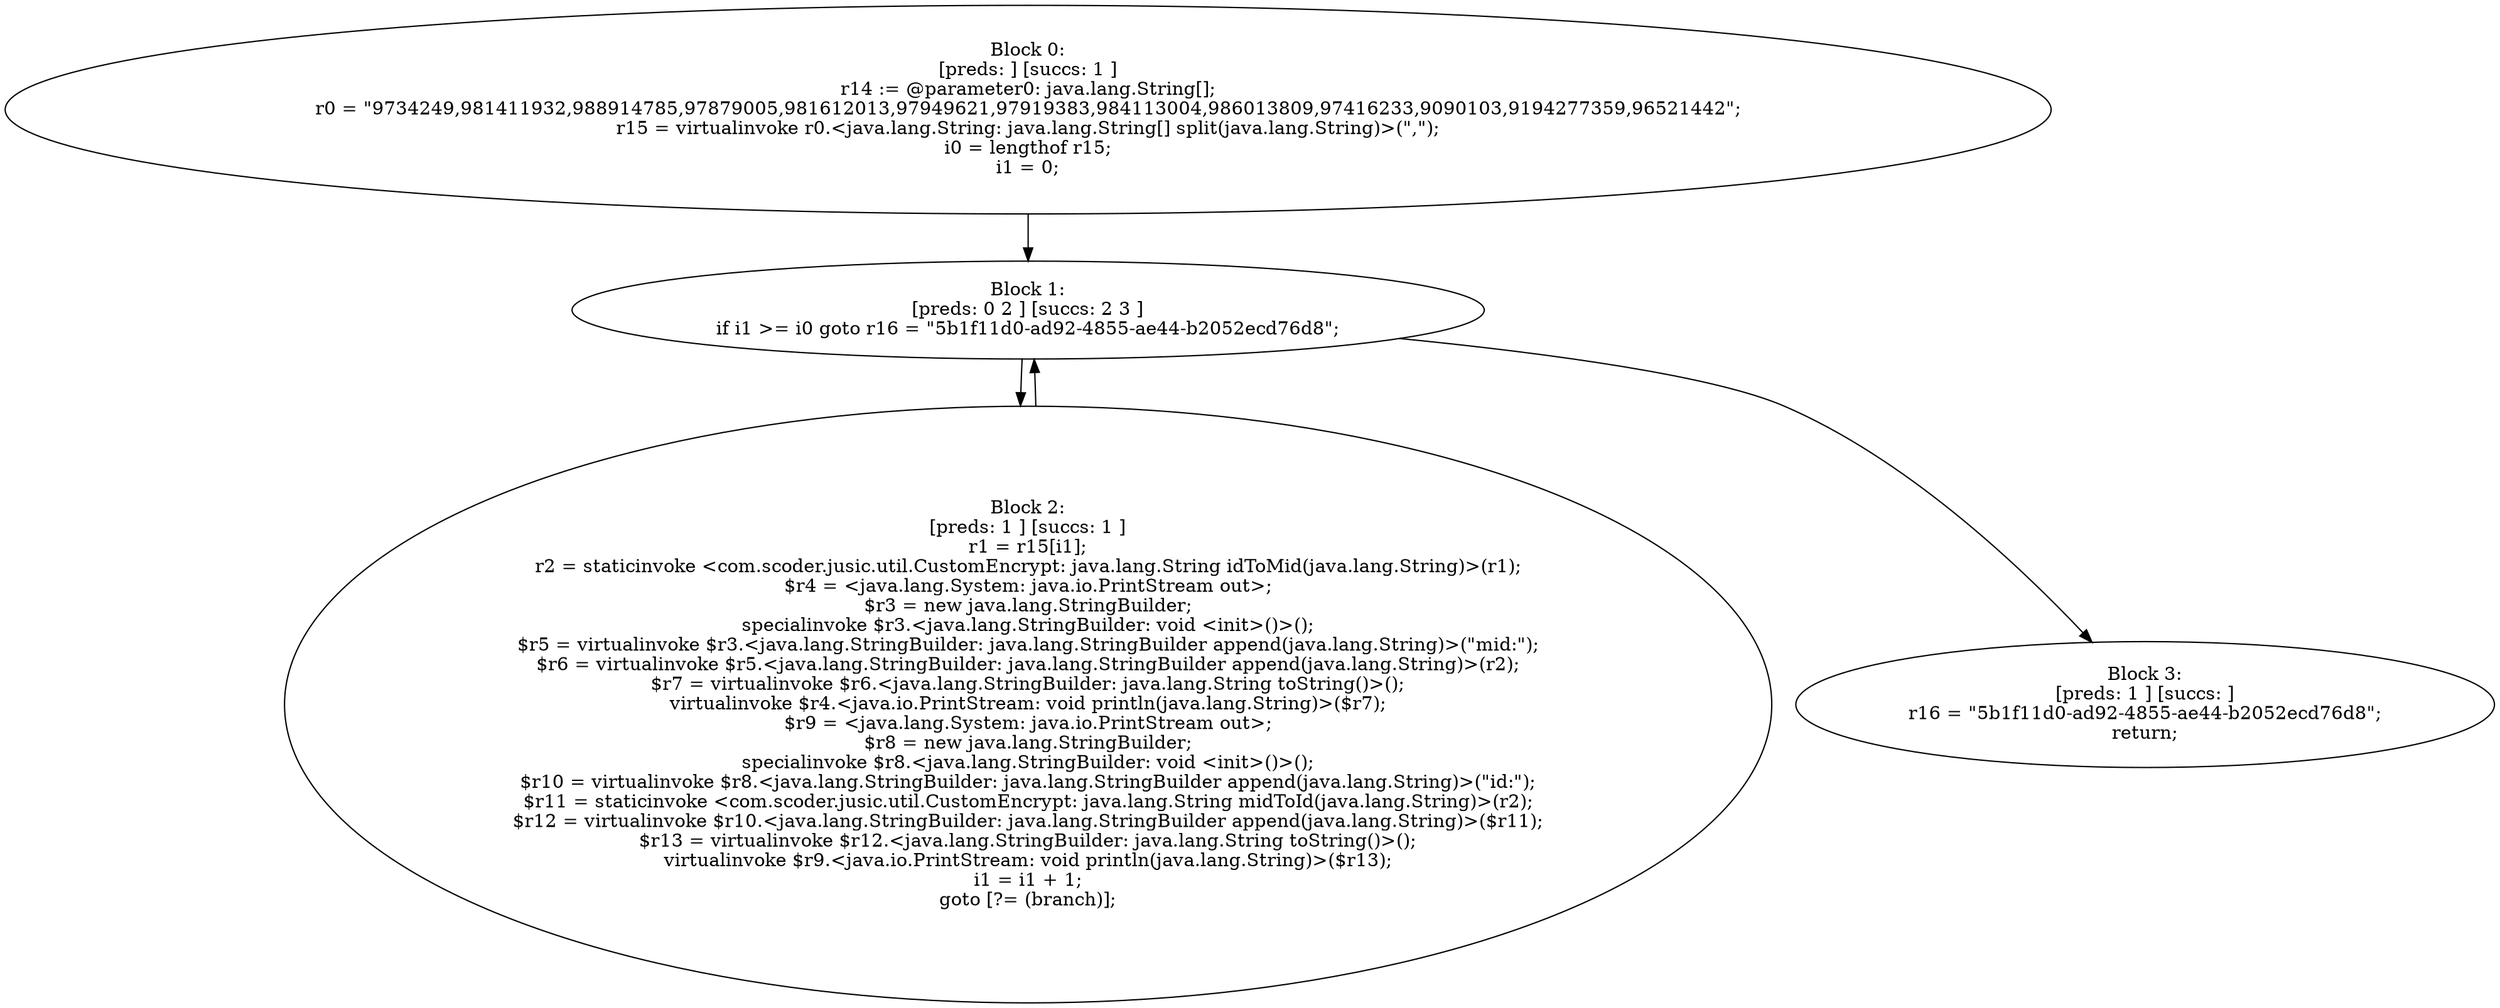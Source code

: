 digraph "unitGraph" {
    "Block 0:
[preds: ] [succs: 1 ]
r14 := @parameter0: java.lang.String[];
r0 = \"9734249,981411932,988914785,97879005,981612013,97949621,97919383,984113004,986013809,97416233,9090103,9194277359,96521442\";
r15 = virtualinvoke r0.<java.lang.String: java.lang.String[] split(java.lang.String)>(\",\");
i0 = lengthof r15;
i1 = 0;
"
    "Block 1:
[preds: 0 2 ] [succs: 2 3 ]
if i1 >= i0 goto r16 = \"5b1f11d0-ad92-4855-ae44-b2052ecd76d8\";
"
    "Block 2:
[preds: 1 ] [succs: 1 ]
r1 = r15[i1];
r2 = staticinvoke <com.scoder.jusic.util.CustomEncrypt: java.lang.String idToMid(java.lang.String)>(r1);
$r4 = <java.lang.System: java.io.PrintStream out>;
$r3 = new java.lang.StringBuilder;
specialinvoke $r3.<java.lang.StringBuilder: void <init>()>();
$r5 = virtualinvoke $r3.<java.lang.StringBuilder: java.lang.StringBuilder append(java.lang.String)>(\"mid:\");
$r6 = virtualinvoke $r5.<java.lang.StringBuilder: java.lang.StringBuilder append(java.lang.String)>(r2);
$r7 = virtualinvoke $r6.<java.lang.StringBuilder: java.lang.String toString()>();
virtualinvoke $r4.<java.io.PrintStream: void println(java.lang.String)>($r7);
$r9 = <java.lang.System: java.io.PrintStream out>;
$r8 = new java.lang.StringBuilder;
specialinvoke $r8.<java.lang.StringBuilder: void <init>()>();
$r10 = virtualinvoke $r8.<java.lang.StringBuilder: java.lang.StringBuilder append(java.lang.String)>(\"id:\");
$r11 = staticinvoke <com.scoder.jusic.util.CustomEncrypt: java.lang.String midToId(java.lang.String)>(r2);
$r12 = virtualinvoke $r10.<java.lang.StringBuilder: java.lang.StringBuilder append(java.lang.String)>($r11);
$r13 = virtualinvoke $r12.<java.lang.StringBuilder: java.lang.String toString()>();
virtualinvoke $r9.<java.io.PrintStream: void println(java.lang.String)>($r13);
i1 = i1 + 1;
goto [?= (branch)];
"
    "Block 3:
[preds: 1 ] [succs: ]
r16 = \"5b1f11d0-ad92-4855-ae44-b2052ecd76d8\";
return;
"
    "Block 0:
[preds: ] [succs: 1 ]
r14 := @parameter0: java.lang.String[];
r0 = \"9734249,981411932,988914785,97879005,981612013,97949621,97919383,984113004,986013809,97416233,9090103,9194277359,96521442\";
r15 = virtualinvoke r0.<java.lang.String: java.lang.String[] split(java.lang.String)>(\",\");
i0 = lengthof r15;
i1 = 0;
"->"Block 1:
[preds: 0 2 ] [succs: 2 3 ]
if i1 >= i0 goto r16 = \"5b1f11d0-ad92-4855-ae44-b2052ecd76d8\";
";
    "Block 1:
[preds: 0 2 ] [succs: 2 3 ]
if i1 >= i0 goto r16 = \"5b1f11d0-ad92-4855-ae44-b2052ecd76d8\";
"->"Block 2:
[preds: 1 ] [succs: 1 ]
r1 = r15[i1];
r2 = staticinvoke <com.scoder.jusic.util.CustomEncrypt: java.lang.String idToMid(java.lang.String)>(r1);
$r4 = <java.lang.System: java.io.PrintStream out>;
$r3 = new java.lang.StringBuilder;
specialinvoke $r3.<java.lang.StringBuilder: void <init>()>();
$r5 = virtualinvoke $r3.<java.lang.StringBuilder: java.lang.StringBuilder append(java.lang.String)>(\"mid:\");
$r6 = virtualinvoke $r5.<java.lang.StringBuilder: java.lang.StringBuilder append(java.lang.String)>(r2);
$r7 = virtualinvoke $r6.<java.lang.StringBuilder: java.lang.String toString()>();
virtualinvoke $r4.<java.io.PrintStream: void println(java.lang.String)>($r7);
$r9 = <java.lang.System: java.io.PrintStream out>;
$r8 = new java.lang.StringBuilder;
specialinvoke $r8.<java.lang.StringBuilder: void <init>()>();
$r10 = virtualinvoke $r8.<java.lang.StringBuilder: java.lang.StringBuilder append(java.lang.String)>(\"id:\");
$r11 = staticinvoke <com.scoder.jusic.util.CustomEncrypt: java.lang.String midToId(java.lang.String)>(r2);
$r12 = virtualinvoke $r10.<java.lang.StringBuilder: java.lang.StringBuilder append(java.lang.String)>($r11);
$r13 = virtualinvoke $r12.<java.lang.StringBuilder: java.lang.String toString()>();
virtualinvoke $r9.<java.io.PrintStream: void println(java.lang.String)>($r13);
i1 = i1 + 1;
goto [?= (branch)];
";
    "Block 1:
[preds: 0 2 ] [succs: 2 3 ]
if i1 >= i0 goto r16 = \"5b1f11d0-ad92-4855-ae44-b2052ecd76d8\";
"->"Block 3:
[preds: 1 ] [succs: ]
r16 = \"5b1f11d0-ad92-4855-ae44-b2052ecd76d8\";
return;
";
    "Block 2:
[preds: 1 ] [succs: 1 ]
r1 = r15[i1];
r2 = staticinvoke <com.scoder.jusic.util.CustomEncrypt: java.lang.String idToMid(java.lang.String)>(r1);
$r4 = <java.lang.System: java.io.PrintStream out>;
$r3 = new java.lang.StringBuilder;
specialinvoke $r3.<java.lang.StringBuilder: void <init>()>();
$r5 = virtualinvoke $r3.<java.lang.StringBuilder: java.lang.StringBuilder append(java.lang.String)>(\"mid:\");
$r6 = virtualinvoke $r5.<java.lang.StringBuilder: java.lang.StringBuilder append(java.lang.String)>(r2);
$r7 = virtualinvoke $r6.<java.lang.StringBuilder: java.lang.String toString()>();
virtualinvoke $r4.<java.io.PrintStream: void println(java.lang.String)>($r7);
$r9 = <java.lang.System: java.io.PrintStream out>;
$r8 = new java.lang.StringBuilder;
specialinvoke $r8.<java.lang.StringBuilder: void <init>()>();
$r10 = virtualinvoke $r8.<java.lang.StringBuilder: java.lang.StringBuilder append(java.lang.String)>(\"id:\");
$r11 = staticinvoke <com.scoder.jusic.util.CustomEncrypt: java.lang.String midToId(java.lang.String)>(r2);
$r12 = virtualinvoke $r10.<java.lang.StringBuilder: java.lang.StringBuilder append(java.lang.String)>($r11);
$r13 = virtualinvoke $r12.<java.lang.StringBuilder: java.lang.String toString()>();
virtualinvoke $r9.<java.io.PrintStream: void println(java.lang.String)>($r13);
i1 = i1 + 1;
goto [?= (branch)];
"->"Block 1:
[preds: 0 2 ] [succs: 2 3 ]
if i1 >= i0 goto r16 = \"5b1f11d0-ad92-4855-ae44-b2052ecd76d8\";
";
}
